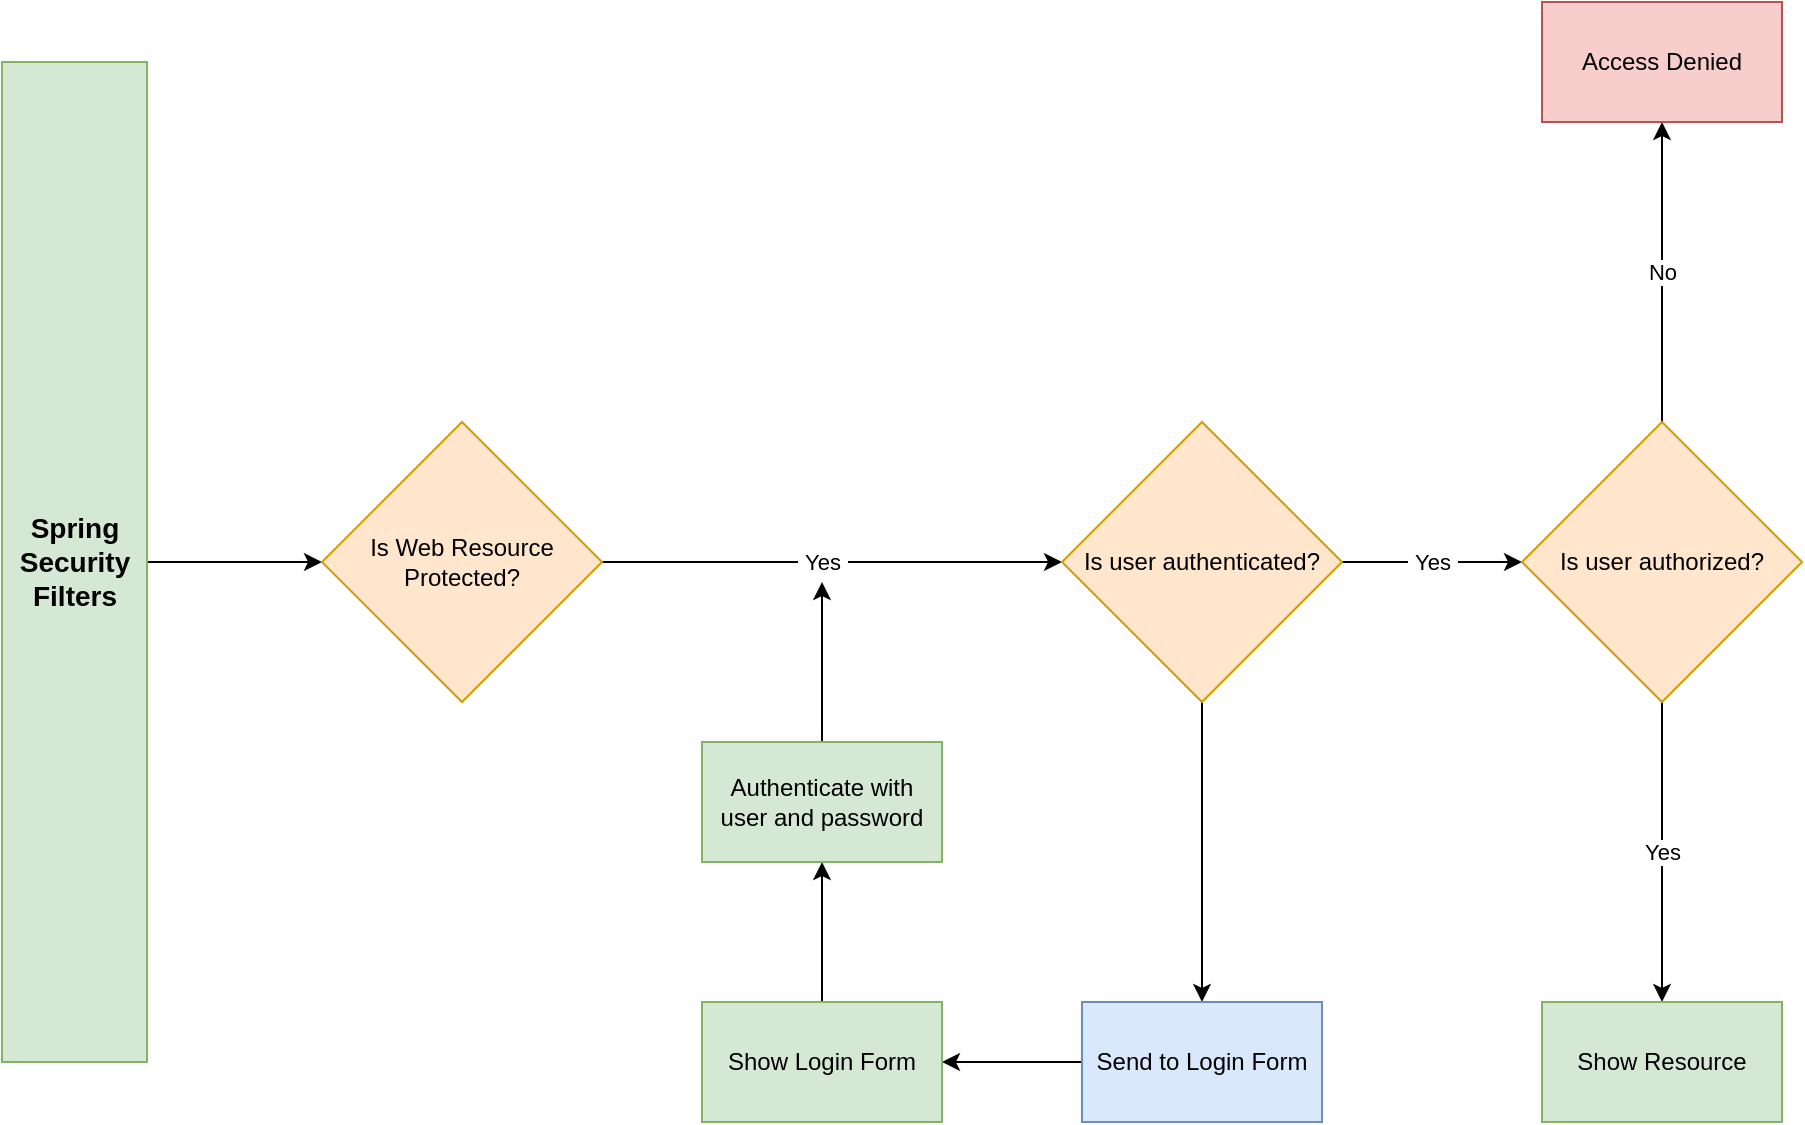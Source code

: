 <mxfile version="24.7.8">
  <diagram name="Page-1" id="Bpdf8saWwIOwq694duLC">
    <mxGraphModel dx="1098" dy="1180" grid="1" gridSize="10" guides="1" tooltips="1" connect="1" arrows="1" fold="1" page="1" pageScale="1" pageWidth="850" pageHeight="1100" math="0" shadow="0">
      <root>
        <mxCell id="0" />
        <mxCell id="1" parent="0" />
        <mxCell id="TA7Gz13gH2-N_yUS3Cio-7" style="edgeStyle=orthogonalEdgeStyle;rounded=0;orthogonalLoop=1;jettySize=auto;html=1;exitX=1;exitY=0.5;exitDx=0;exitDy=0;" edge="1" parent="1" source="u9CiLmh_53HlYg_y4VyR-5" target="TA7Gz13gH2-N_yUS3Cio-1">
          <mxGeometry relative="1" as="geometry" />
        </mxCell>
        <mxCell id="u9CiLmh_53HlYg_y4VyR-5" value="Spring&lt;div style=&quot;font-size: 14px;&quot;&gt;Security&lt;/div&gt;&lt;div style=&quot;font-size: 14px;&quot;&gt;Filters&lt;/div&gt;" style="rounded=0;whiteSpace=wrap;html=1;fillColor=#d5e8d4;strokeColor=#82b366;fontStyle=1;fontSize=14;" parent="1" vertex="1">
          <mxGeometry x="80" y="110" width="72.5" height="500" as="geometry" />
        </mxCell>
        <mxCell id="TA7Gz13gH2-N_yUS3Cio-4" value="&amp;nbsp;Yes&amp;nbsp;" style="edgeStyle=orthogonalEdgeStyle;rounded=0;orthogonalLoop=1;jettySize=auto;html=1;entryX=0;entryY=0.5;entryDx=0;entryDy=0;" edge="1" parent="1" source="TA7Gz13gH2-N_yUS3Cio-1" target="TA7Gz13gH2-N_yUS3Cio-2">
          <mxGeometry x="-0.043" relative="1" as="geometry">
            <Array as="points">
              <mxPoint x="490" y="360" />
              <mxPoint x="490" y="360" />
            </Array>
            <mxPoint as="offset" />
          </mxGeometry>
        </mxCell>
        <mxCell id="TA7Gz13gH2-N_yUS3Cio-1" value="Is Web Resource Protected?" style="rhombus;whiteSpace=wrap;html=1;fillColor=#ffe6cc;strokeColor=#d79b00;" vertex="1" parent="1">
          <mxGeometry x="240" y="290" width="140" height="140" as="geometry" />
        </mxCell>
        <mxCell id="TA7Gz13gH2-N_yUS3Cio-5" value="&amp;nbsp;Yes&amp;nbsp;" style="edgeStyle=orthogonalEdgeStyle;rounded=0;orthogonalLoop=1;jettySize=auto;html=1;entryX=0;entryY=0.5;entryDx=0;entryDy=0;" edge="1" parent="1" source="TA7Gz13gH2-N_yUS3Cio-2" target="TA7Gz13gH2-N_yUS3Cio-3">
          <mxGeometry relative="1" as="geometry" />
        </mxCell>
        <mxCell id="TA7Gz13gH2-N_yUS3Cio-13" style="edgeStyle=orthogonalEdgeStyle;rounded=0;orthogonalLoop=1;jettySize=auto;html=1;entryX=0.5;entryY=0;entryDx=0;entryDy=0;" edge="1" parent="1" source="TA7Gz13gH2-N_yUS3Cio-2" target="TA7Gz13gH2-N_yUS3Cio-12">
          <mxGeometry relative="1" as="geometry" />
        </mxCell>
        <mxCell id="TA7Gz13gH2-N_yUS3Cio-2" value="Is user authenticated?" style="rhombus;whiteSpace=wrap;html=1;fillColor=#ffe6cc;strokeColor=#d79b00;" vertex="1" parent="1">
          <mxGeometry x="610" y="290" width="140" height="140" as="geometry" />
        </mxCell>
        <mxCell id="TA7Gz13gH2-N_yUS3Cio-10" value="No" style="edgeStyle=orthogonalEdgeStyle;rounded=0;orthogonalLoop=1;jettySize=auto;html=1;entryX=0.5;entryY=1;entryDx=0;entryDy=0;" edge="1" parent="1" source="TA7Gz13gH2-N_yUS3Cio-3" target="TA7Gz13gH2-N_yUS3Cio-9">
          <mxGeometry relative="1" as="geometry" />
        </mxCell>
        <mxCell id="TA7Gz13gH2-N_yUS3Cio-11" value="Yes" style="edgeStyle=orthogonalEdgeStyle;rounded=0;orthogonalLoop=1;jettySize=auto;html=1;entryX=0.5;entryY=0;entryDx=0;entryDy=0;" edge="1" parent="1" source="TA7Gz13gH2-N_yUS3Cio-3" target="TA7Gz13gH2-N_yUS3Cio-8">
          <mxGeometry relative="1" as="geometry" />
        </mxCell>
        <mxCell id="TA7Gz13gH2-N_yUS3Cio-3" value="Is user authorized?" style="rhombus;whiteSpace=wrap;html=1;fillColor=#ffe6cc;strokeColor=#d79b00;" vertex="1" parent="1">
          <mxGeometry x="840" y="290" width="140" height="140" as="geometry" />
        </mxCell>
        <mxCell id="TA7Gz13gH2-N_yUS3Cio-8" value="Show Resource" style="rounded=0;whiteSpace=wrap;html=1;fillColor=#d5e8d4;strokeColor=#82b366;" vertex="1" parent="1">
          <mxGeometry x="850" y="580" width="120" height="60" as="geometry" />
        </mxCell>
        <mxCell id="TA7Gz13gH2-N_yUS3Cio-9" value="Access Denied" style="rounded=0;whiteSpace=wrap;html=1;fillColor=#f8cecc;strokeColor=#b85450;" vertex="1" parent="1">
          <mxGeometry x="850" y="80" width="120" height="60" as="geometry" />
        </mxCell>
        <mxCell id="TA7Gz13gH2-N_yUS3Cio-15" style="edgeStyle=orthogonalEdgeStyle;rounded=0;orthogonalLoop=1;jettySize=auto;html=1;" edge="1" parent="1" source="TA7Gz13gH2-N_yUS3Cio-12" target="TA7Gz13gH2-N_yUS3Cio-14">
          <mxGeometry relative="1" as="geometry" />
        </mxCell>
        <mxCell id="TA7Gz13gH2-N_yUS3Cio-12" value="Send to Login Form" style="rounded=0;whiteSpace=wrap;html=1;fillColor=#dae8fc;strokeColor=#6c8ebf;" vertex="1" parent="1">
          <mxGeometry x="620" y="580" width="120" height="60" as="geometry" />
        </mxCell>
        <mxCell id="TA7Gz13gH2-N_yUS3Cio-17" style="edgeStyle=orthogonalEdgeStyle;rounded=0;orthogonalLoop=1;jettySize=auto;html=1;" edge="1" parent="1" source="TA7Gz13gH2-N_yUS3Cio-14" target="TA7Gz13gH2-N_yUS3Cio-16">
          <mxGeometry relative="1" as="geometry" />
        </mxCell>
        <mxCell id="TA7Gz13gH2-N_yUS3Cio-14" value="Show Login Form" style="rounded=0;whiteSpace=wrap;html=1;fillColor=#d5e8d4;strokeColor=#82b366;" vertex="1" parent="1">
          <mxGeometry x="430" y="580" width="120" height="60" as="geometry" />
        </mxCell>
        <mxCell id="TA7Gz13gH2-N_yUS3Cio-19" style="edgeStyle=orthogonalEdgeStyle;rounded=0;orthogonalLoop=1;jettySize=auto;html=1;" edge="1" parent="1" source="TA7Gz13gH2-N_yUS3Cio-16">
          <mxGeometry relative="1" as="geometry">
            <mxPoint x="490" y="370" as="targetPoint" />
          </mxGeometry>
        </mxCell>
        <mxCell id="TA7Gz13gH2-N_yUS3Cio-16" value="Authenticate with user and password" style="rounded=0;whiteSpace=wrap;html=1;fillColor=#d5e8d4;strokeColor=#82b366;" vertex="1" parent="1">
          <mxGeometry x="430" y="450" width="120" height="60" as="geometry" />
        </mxCell>
      </root>
    </mxGraphModel>
  </diagram>
</mxfile>
